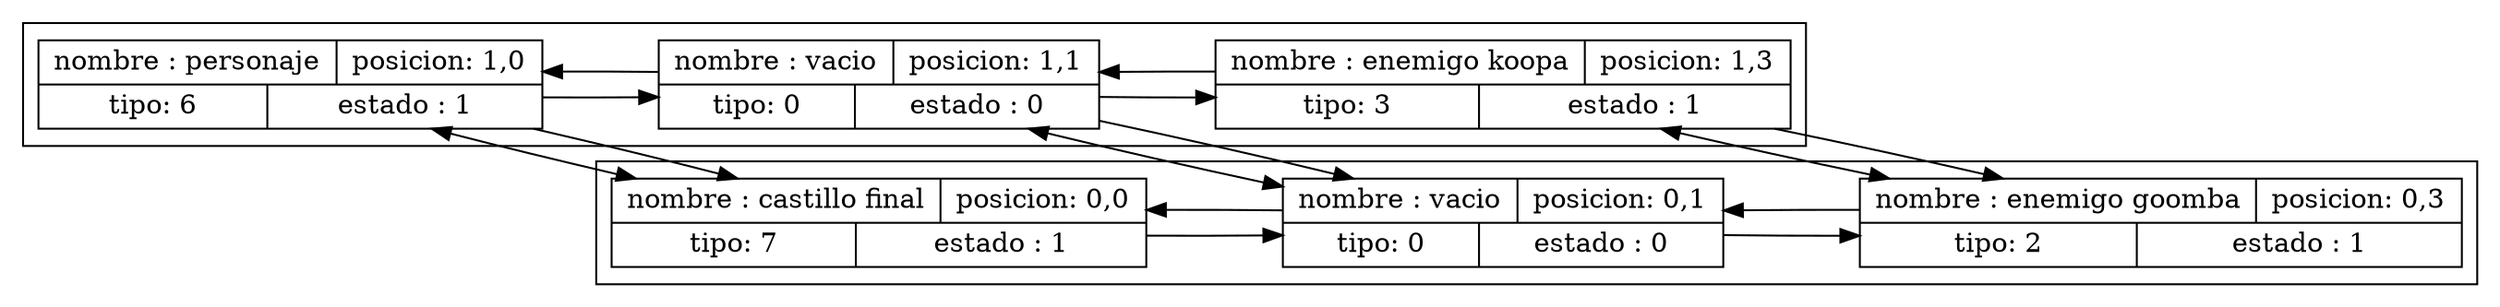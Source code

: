 digraph g { 
rankdir=LR; 
subgraph cluster1{ 
nod10 [shape=record , label= " { nombre : personaje |  posicion: 1,0 } | { tipo: 6 | estado : 1 }  "] ; 
nod11 [shape=record , label= " { nombre : vacio |  posicion: 1,1 } | { tipo: 0 | estado : 0 }  "] ; 
nod13 [shape=record , label= " { nombre : enemigo koopa |  posicion: 1,3 } | { tipo: 3 | estado : 1 }  "] ; 
} 
subgraph cluster2{ 
nod00 [shape=record , label= " { nombre : castillo final |  posicion: 0,0 } | { tipo: 7 | estado : 1 }  "] ; 
nod01 [shape=record , label= " { nombre : vacio |  posicion: 0,1 } | { tipo: 0 | estado : 0 }  "] ; 
nod03 [shape=record , label= " { nombre : enemigo goomba |  posicion: 0,3 } | { tipo: 2 | estado : 1 }  "] ; 
} 

nod10 -> nod11;
nod11 -> nod13;
nod00 -> nod01;
nod01 -> nod03;

nod11 -> nod10 ;
nod13 -> nod11 ;
nod01 -> nod00 ;
nod03 -> nod01 ;

nod00 -> nod10 [dir = both] ; 
nod01 -> nod11 [dir = both] ; 
nod03 -> nod13 [dir = both] ; 

nod10 -> nod00 ;
nod11 -> nod01 ;
nod13 -> nod03 ;

} 
